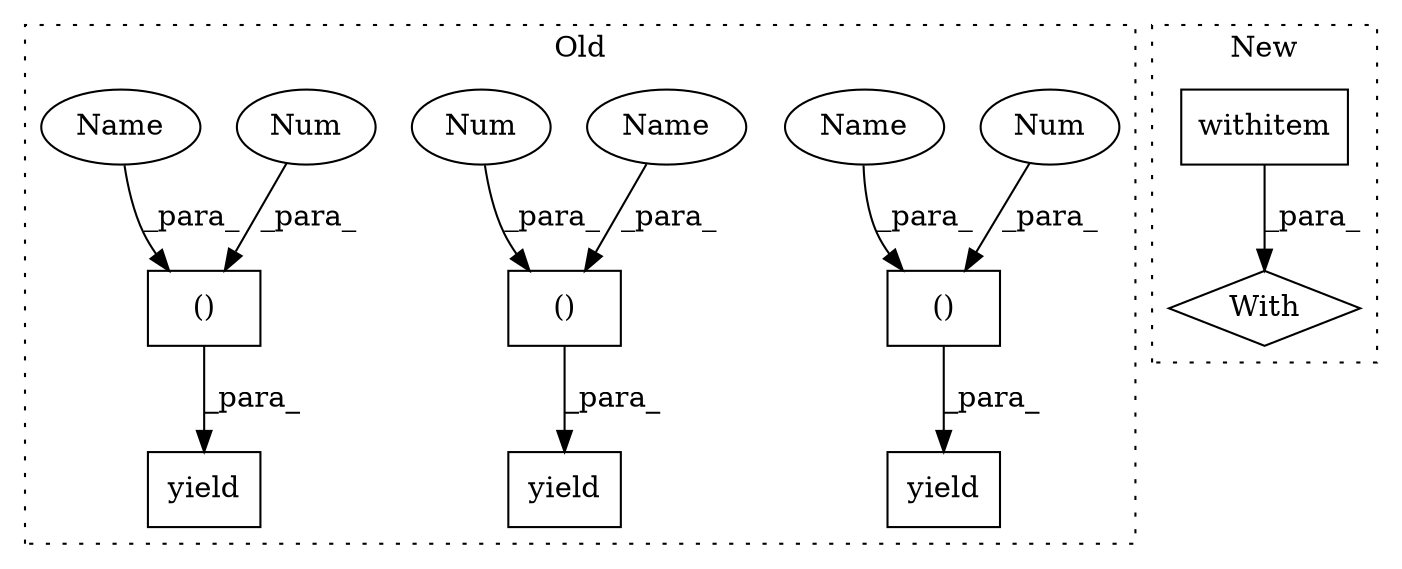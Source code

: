 digraph G {
subgraph cluster0 {
1 [label="yield" a="105" s="1353" l="6" shape="box"];
4 [label="()" a="54" s="1365" l="33" shape="box"];
5 [label="()" a="54" s="1313" l="35" shape="box"];
6 [label="yield" a="105" s="1301" l="6" shape="box"];
7 [label="()" a="54" s="1260" l="36" shape="box"];
8 [label="yield" a="105" s="1248" l="6" shape="box"];
9 [label="Num" a="76" s="1397" l="1" shape="ellipse"];
10 [label="Num" a="76" s="1294" l="2" shape="ellipse"];
11 [label="Num" a="76" s="1347" l="1" shape="ellipse"];
12 [label="Name" a="87" s="1254" l="6" shape="ellipse"];
13 [label="Name" a="87" s="1359" l="6" shape="ellipse"];
14 [label="Name" a="87" s="1307" l="6" shape="ellipse"];
label = "Old";
style="dotted";
}
subgraph cluster1 {
2 [label="With" a="39" s="1413,1424" l="5,22" shape="diamond"];
3 [label="withitem" a="49" s="1418" l="6" shape="box"];
label = "New";
style="dotted";
}
3 -> 2 [label="_para_"];
4 -> 1 [label="_para_"];
5 -> 6 [label="_para_"];
7 -> 8 [label="_para_"];
9 -> 4 [label="_para_"];
10 -> 7 [label="_para_"];
11 -> 5 [label="_para_"];
12 -> 7 [label="_para_"];
13 -> 4 [label="_para_"];
14 -> 5 [label="_para_"];
}